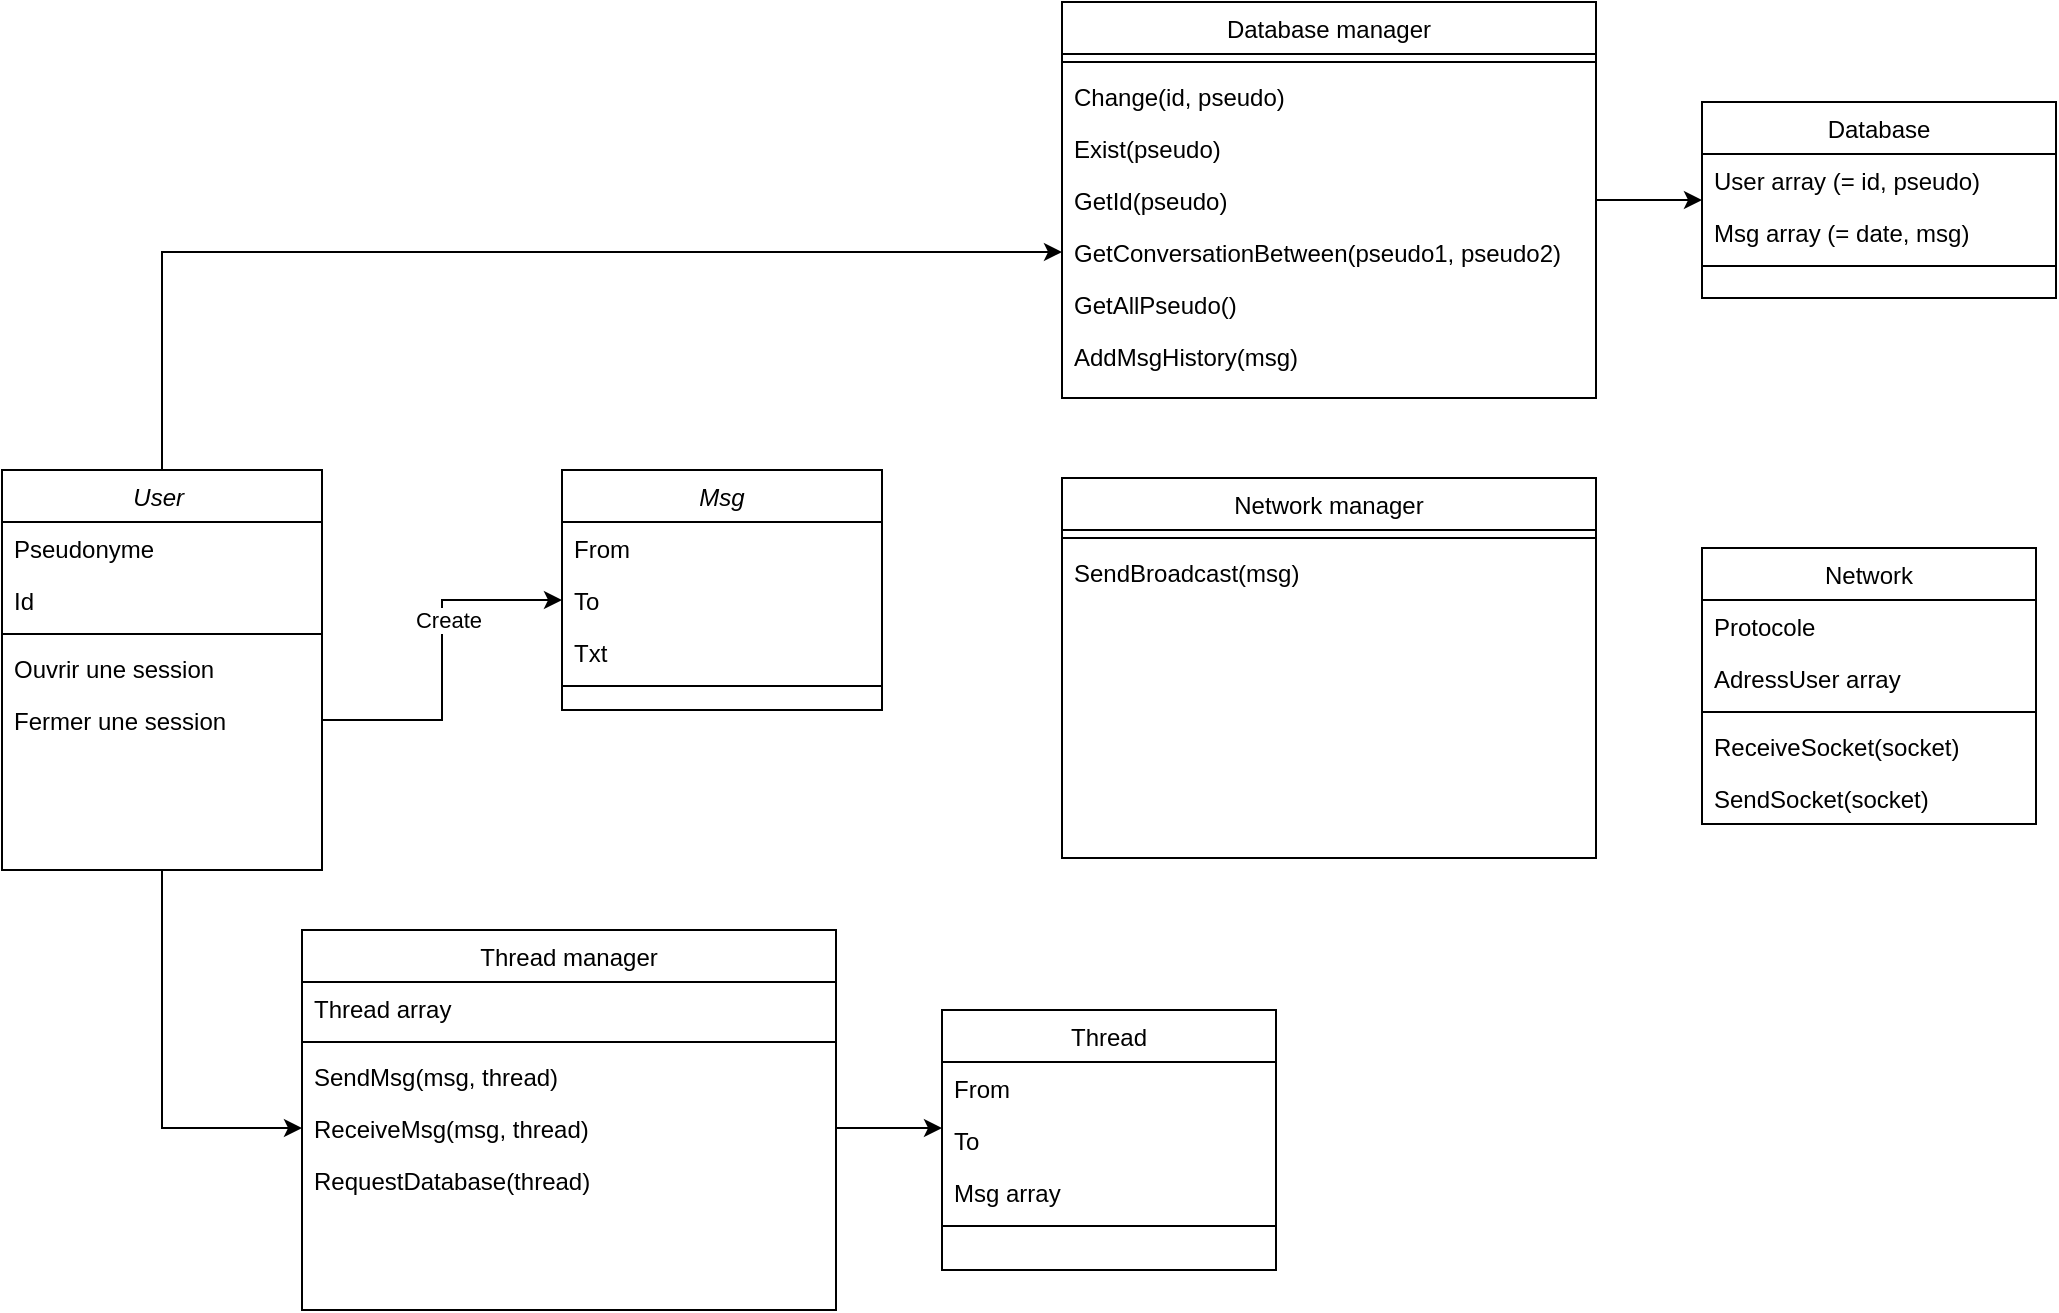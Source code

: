 <mxfile version="15.7.3" type="github">
  <diagram id="C5RBs43oDa-KdzZeNtuy" name="Page-1">
    <mxGraphModel dx="1030" dy="584" grid="1" gridSize="10" guides="1" tooltips="1" connect="1" arrows="1" fold="1" page="1" pageScale="1" pageWidth="1169" pageHeight="827" math="0" shadow="0">
      <root>
        <mxCell id="WIyWlLk6GJQsqaUBKTNV-0" />
        <mxCell id="WIyWlLk6GJQsqaUBKTNV-1" parent="WIyWlLk6GJQsqaUBKTNV-0" />
        <mxCell id="63E4yUOnh2_LdPEB8PiH-23" style="edgeStyle=orthogonalEdgeStyle;rounded=0;orthogonalLoop=1;jettySize=auto;html=1;" parent="WIyWlLk6GJQsqaUBKTNV-1" source="zkfFHV4jXpPFQw0GAbJ--0" target="HMIKSMTYk7cynWn2woGo-7" edge="1">
          <mxGeometry relative="1" as="geometry" />
        </mxCell>
        <mxCell id="63E4yUOnh2_LdPEB8PiH-25" style="edgeStyle=orthogonalEdgeStyle;rounded=0;orthogonalLoop=1;jettySize=auto;html=1;entryX=0;entryY=0.5;entryDx=0;entryDy=0;" parent="WIyWlLk6GJQsqaUBKTNV-1" source="zkfFHV4jXpPFQw0GAbJ--0" target="63E4yUOnh2_LdPEB8PiH-19" edge="1">
          <mxGeometry relative="1" as="geometry" />
        </mxCell>
        <mxCell id="zkfFHV4jXpPFQw0GAbJ--0" value="User " style="swimlane;fontStyle=2;align=center;verticalAlign=top;childLayout=stackLayout;horizontal=1;startSize=26;horizontalStack=0;resizeParent=1;resizeLast=0;collapsible=1;marginBottom=0;rounded=0;shadow=0;strokeWidth=1;" parent="WIyWlLk6GJQsqaUBKTNV-1" vertex="1">
          <mxGeometry y="280" width="160" height="200" as="geometry">
            <mxRectangle x="230" y="140" width="160" height="26" as="alternateBounds" />
          </mxGeometry>
        </mxCell>
        <mxCell id="zkfFHV4jXpPFQw0GAbJ--1" value="Pseudonyme" style="text;align=left;verticalAlign=top;spacingLeft=4;spacingRight=4;overflow=hidden;rotatable=0;points=[[0,0.5],[1,0.5]];portConstraint=eastwest;" parent="zkfFHV4jXpPFQw0GAbJ--0" vertex="1">
          <mxGeometry y="26" width="160" height="26" as="geometry" />
        </mxCell>
        <mxCell id="Q_JZJWUmGigYl2GmOni2-4" value="Id" style="text;align=left;verticalAlign=top;spacingLeft=4;spacingRight=4;overflow=hidden;rotatable=0;points=[[0,0.5],[1,0.5]];portConstraint=eastwest;" vertex="1" parent="zkfFHV4jXpPFQw0GAbJ--0">
          <mxGeometry y="52" width="160" height="26" as="geometry" />
        </mxCell>
        <mxCell id="yif2PbW8Qv6MHO3-rL-w-14" value="" style="line;html=1;strokeWidth=1;align=left;verticalAlign=middle;spacingTop=-1;spacingLeft=3;spacingRight=3;rotatable=0;labelPosition=right;points=[];portConstraint=eastwest;" parent="zkfFHV4jXpPFQw0GAbJ--0" vertex="1">
          <mxGeometry y="78" width="160" height="8" as="geometry" />
        </mxCell>
        <mxCell id="yif2PbW8Qv6MHO3-rL-w-21" value="Ouvrir une session" style="text;align=left;verticalAlign=top;spacingLeft=4;spacingRight=4;overflow=hidden;rotatable=0;points=[[0,0.5],[1,0.5]];portConstraint=eastwest;" parent="zkfFHV4jXpPFQw0GAbJ--0" vertex="1">
          <mxGeometry y="86" width="160" height="26" as="geometry" />
        </mxCell>
        <mxCell id="yif2PbW8Qv6MHO3-rL-w-24" value="Fermer une session" style="text;align=left;verticalAlign=top;spacingLeft=4;spacingRight=4;overflow=hidden;rotatable=0;points=[[0,0.5],[1,0.5]];portConstraint=eastwest;" parent="zkfFHV4jXpPFQw0GAbJ--0" vertex="1">
          <mxGeometry y="112" width="160" height="26" as="geometry" />
        </mxCell>
        <mxCell id="zkfFHV4jXpPFQw0GAbJ--6" value="Database manager" style="swimlane;fontStyle=0;align=center;verticalAlign=top;childLayout=stackLayout;horizontal=1;startSize=26;horizontalStack=0;resizeParent=1;resizeLast=0;collapsible=1;marginBottom=0;rounded=0;shadow=0;strokeWidth=1;" parent="WIyWlLk6GJQsqaUBKTNV-1" vertex="1">
          <mxGeometry x="530" y="46" width="267" height="198" as="geometry">
            <mxRectangle x="130" y="380" width="160" height="26" as="alternateBounds" />
          </mxGeometry>
        </mxCell>
        <mxCell id="HMIKSMTYk7cynWn2woGo-5" value="" style="line;html=1;strokeWidth=1;align=left;verticalAlign=middle;spacingTop=-1;spacingLeft=3;spacingRight=3;rotatable=0;labelPosition=right;points=[];portConstraint=eastwest;" parent="zkfFHV4jXpPFQw0GAbJ--6" vertex="1">
          <mxGeometry y="26" width="267" height="8" as="geometry" />
        </mxCell>
        <mxCell id="yif2PbW8Qv6MHO3-rL-w-13" value="Change(id, pseudo)" style="text;align=left;verticalAlign=top;spacingLeft=4;spacingRight=4;overflow=hidden;rotatable=0;points=[[0,0.5],[1,0.5]];portConstraint=eastwest;" parent="zkfFHV4jXpPFQw0GAbJ--6" vertex="1">
          <mxGeometry y="34" width="267" height="26" as="geometry" />
        </mxCell>
        <mxCell id="HMIKSMTYk7cynWn2woGo-4" value="Exist(pseudo)" style="text;align=left;verticalAlign=top;spacingLeft=4;spacingRight=4;overflow=hidden;rotatable=0;points=[[0,0.5],[1,0.5]];portConstraint=eastwest;" parent="zkfFHV4jXpPFQw0GAbJ--6" vertex="1">
          <mxGeometry y="60" width="267" height="26" as="geometry" />
        </mxCell>
        <mxCell id="HMIKSMTYk7cynWn2woGo-8" value="GetId(pseudo)" style="text;align=left;verticalAlign=top;spacingLeft=4;spacingRight=4;overflow=hidden;rotatable=0;points=[[0,0.5],[1,0.5]];portConstraint=eastwest;" parent="zkfFHV4jXpPFQw0GAbJ--6" vertex="1">
          <mxGeometry y="86" width="267" height="26" as="geometry" />
        </mxCell>
        <mxCell id="HMIKSMTYk7cynWn2woGo-7" value="GetConversationBetween(pseudo1, pseudo2)" style="text;align=left;verticalAlign=top;spacingLeft=4;spacingRight=4;overflow=hidden;rotatable=0;points=[[0,0.5],[1,0.5]];portConstraint=eastwest;" parent="zkfFHV4jXpPFQw0GAbJ--6" vertex="1">
          <mxGeometry y="112" width="267" height="26" as="geometry" />
        </mxCell>
        <mxCell id="HMIKSMTYk7cynWn2woGo-6" value="GetAllPseudo()" style="text;align=left;verticalAlign=top;spacingLeft=4;spacingRight=4;overflow=hidden;rotatable=0;points=[[0,0.5],[1,0.5]];portConstraint=eastwest;" parent="zkfFHV4jXpPFQw0GAbJ--6" vertex="1">
          <mxGeometry y="138" width="267" height="26" as="geometry" />
        </mxCell>
        <mxCell id="63E4yUOnh2_LdPEB8PiH-0" value="AddMsgHistory(msg)" style="text;align=left;verticalAlign=top;spacingLeft=4;spacingRight=4;overflow=hidden;rotatable=0;points=[[0,0.5],[1,0.5]];portConstraint=eastwest;" parent="zkfFHV4jXpPFQw0GAbJ--6" vertex="1">
          <mxGeometry y="164" width="267" height="26" as="geometry" />
        </mxCell>
        <mxCell id="zkfFHV4jXpPFQw0GAbJ--13" value="Network" style="swimlane;fontStyle=0;align=center;verticalAlign=top;childLayout=stackLayout;horizontal=1;startSize=26;horizontalStack=0;resizeParent=1;resizeLast=0;collapsible=1;marginBottom=0;rounded=0;shadow=0;strokeWidth=1;" parent="WIyWlLk6GJQsqaUBKTNV-1" vertex="1">
          <mxGeometry x="850" y="319" width="167" height="138" as="geometry">
            <mxRectangle x="340" y="380" width="170" height="26" as="alternateBounds" />
          </mxGeometry>
        </mxCell>
        <mxCell id="yif2PbW8Qv6MHO3-rL-w-19" value="Protocole" style="text;align=left;verticalAlign=top;spacingLeft=4;spacingRight=4;overflow=hidden;rotatable=0;points=[[0,0.5],[1,0.5]];portConstraint=eastwest;" parent="zkfFHV4jXpPFQw0GAbJ--13" vertex="1">
          <mxGeometry y="26" width="167" height="26" as="geometry" />
        </mxCell>
        <mxCell id="63E4yUOnh2_LdPEB8PiH-10" value="AdressUser array&#xa;" style="text;align=left;verticalAlign=top;spacingLeft=4;spacingRight=4;overflow=hidden;rotatable=0;points=[[0,0.5],[1,0.5]];portConstraint=eastwest;" parent="zkfFHV4jXpPFQw0GAbJ--13" vertex="1">
          <mxGeometry y="52" width="167" height="26" as="geometry" />
        </mxCell>
        <mxCell id="yif2PbW8Qv6MHO3-rL-w-16" value="" style="line;html=1;strokeWidth=1;align=left;verticalAlign=middle;spacingTop=-1;spacingLeft=3;spacingRight=3;rotatable=0;labelPosition=right;points=[];portConstraint=eastwest;" parent="zkfFHV4jXpPFQw0GAbJ--13" vertex="1">
          <mxGeometry y="78" width="167" height="8" as="geometry" />
        </mxCell>
        <mxCell id="63E4yUOnh2_LdPEB8PiH-20" value="ReceiveSocket(socket)" style="text;align=left;verticalAlign=top;spacingLeft=4;spacingRight=4;overflow=hidden;rotatable=0;points=[[0,0.5],[1,0.5]];portConstraint=eastwest;" parent="zkfFHV4jXpPFQw0GAbJ--13" vertex="1">
          <mxGeometry y="86" width="167" height="26" as="geometry" />
        </mxCell>
        <mxCell id="63E4yUOnh2_LdPEB8PiH-21" value="SendSocket(socket)" style="text;align=left;verticalAlign=top;spacingLeft=4;spacingRight=4;overflow=hidden;rotatable=0;points=[[0,0.5],[1,0.5]];portConstraint=eastwest;" parent="zkfFHV4jXpPFQw0GAbJ--13" vertex="1">
          <mxGeometry y="112" width="167" height="26" as="geometry" />
        </mxCell>
        <mxCell id="yif2PbW8Qv6MHO3-rL-w-32" value="Database&#xa;" style="swimlane;fontStyle=0;align=center;verticalAlign=top;childLayout=stackLayout;horizontal=1;startSize=26;horizontalStack=0;resizeParent=1;resizeLast=0;collapsible=1;marginBottom=0;rounded=0;shadow=0;strokeWidth=1;" parent="WIyWlLk6GJQsqaUBKTNV-1" vertex="1">
          <mxGeometry x="850" y="96" width="177" height="98" as="geometry">
            <mxRectangle x="130" y="380" width="160" height="26" as="alternateBounds" />
          </mxGeometry>
        </mxCell>
        <mxCell id="200wYuHBbAT1N3AeDyV0-1" value="User array (= id, pseudo)&#xa;" style="text;align=left;verticalAlign=top;spacingLeft=4;spacingRight=4;overflow=hidden;rotatable=0;points=[[0,0.5],[1,0.5]];portConstraint=eastwest;" parent="yif2PbW8Qv6MHO3-rL-w-32" vertex="1">
          <mxGeometry y="26" width="177" height="26" as="geometry" />
        </mxCell>
        <mxCell id="HMIKSMTYk7cynWn2woGo-1" value="Msg array (= date,  msg)&#xa;" style="text;align=left;verticalAlign=top;spacingLeft=4;spacingRight=4;overflow=hidden;rotatable=0;points=[[0,0.5],[1,0.5]];portConstraint=eastwest;" parent="yif2PbW8Qv6MHO3-rL-w-32" vertex="1">
          <mxGeometry y="52" width="177" height="26" as="geometry" />
        </mxCell>
        <mxCell id="yif2PbW8Qv6MHO3-rL-w-33" value="" style="line;html=1;strokeWidth=1;align=left;verticalAlign=middle;spacingTop=-1;spacingLeft=3;spacingRight=3;rotatable=0;labelPosition=right;points=[];portConstraint=eastwest;" parent="yif2PbW8Qv6MHO3-rL-w-32" vertex="1">
          <mxGeometry y="78" width="177" height="8" as="geometry" />
        </mxCell>
        <mxCell id="63E4yUOnh2_LdPEB8PiH-2" value="Network manager" style="swimlane;fontStyle=0;align=center;verticalAlign=top;childLayout=stackLayout;horizontal=1;startSize=26;horizontalStack=0;resizeParent=1;resizeLast=0;collapsible=1;marginBottom=0;rounded=0;shadow=0;strokeWidth=1;" parent="WIyWlLk6GJQsqaUBKTNV-1" vertex="1">
          <mxGeometry x="530" y="284" width="267" height="190" as="geometry">
            <mxRectangle x="130" y="380" width="160" height="26" as="alternateBounds" />
          </mxGeometry>
        </mxCell>
        <mxCell id="63E4yUOnh2_LdPEB8PiH-3" value="" style="line;html=1;strokeWidth=1;align=left;verticalAlign=middle;spacingTop=-1;spacingLeft=3;spacingRight=3;rotatable=0;labelPosition=right;points=[];portConstraint=eastwest;" parent="63E4yUOnh2_LdPEB8PiH-2" vertex="1">
          <mxGeometry y="26" width="267" height="8" as="geometry" />
        </mxCell>
        <mxCell id="63E4yUOnh2_LdPEB8PiH-33" value="SendBroadcast(msg)" style="text;align=left;verticalAlign=top;spacingLeft=4;spacingRight=4;overflow=hidden;rotatable=0;points=[[0,0.5],[1,0.5]];portConstraint=eastwest;" parent="63E4yUOnh2_LdPEB8PiH-2" vertex="1">
          <mxGeometry y="34" width="267" height="26" as="geometry" />
        </mxCell>
        <mxCell id="63E4yUOnh2_LdPEB8PiH-11" value="Thread" style="swimlane;fontStyle=0;align=center;verticalAlign=top;childLayout=stackLayout;horizontal=1;startSize=26;horizontalStack=0;resizeParent=1;resizeLast=0;collapsible=1;marginBottom=0;rounded=0;shadow=0;strokeWidth=1;" parent="WIyWlLk6GJQsqaUBKTNV-1" vertex="1">
          <mxGeometry x="470" y="550" width="167" height="130" as="geometry">
            <mxRectangle x="340" y="380" width="170" height="26" as="alternateBounds" />
          </mxGeometry>
        </mxCell>
        <mxCell id="Q_JZJWUmGigYl2GmOni2-0" value="From" style="text;align=left;verticalAlign=top;spacingLeft=4;spacingRight=4;overflow=hidden;rotatable=0;points=[[0,0.5],[1,0.5]];portConstraint=eastwest;" vertex="1" parent="63E4yUOnh2_LdPEB8PiH-11">
          <mxGeometry y="26" width="167" height="26" as="geometry" />
        </mxCell>
        <mxCell id="Q_JZJWUmGigYl2GmOni2-1" value="To" style="text;align=left;verticalAlign=top;spacingLeft=4;spacingRight=4;overflow=hidden;rotatable=0;points=[[0,0.5],[1,0.5]];portConstraint=eastwest;" vertex="1" parent="63E4yUOnh2_LdPEB8PiH-11">
          <mxGeometry y="52" width="167" height="26" as="geometry" />
        </mxCell>
        <mxCell id="Q_JZJWUmGigYl2GmOni2-2" value="Msg array" style="text;align=left;verticalAlign=top;spacingLeft=4;spacingRight=4;overflow=hidden;rotatable=0;points=[[0,0.5],[1,0.5]];portConstraint=eastwest;" vertex="1" parent="63E4yUOnh2_LdPEB8PiH-11">
          <mxGeometry y="78" width="167" height="26" as="geometry" />
        </mxCell>
        <mxCell id="63E4yUOnh2_LdPEB8PiH-14" value="" style="line;html=1;strokeWidth=1;align=left;verticalAlign=middle;spacingTop=-1;spacingLeft=3;spacingRight=3;rotatable=0;labelPosition=right;points=[];portConstraint=eastwest;" parent="63E4yUOnh2_LdPEB8PiH-11" vertex="1">
          <mxGeometry y="104" width="167" height="8" as="geometry" />
        </mxCell>
        <mxCell id="63E4yUOnh2_LdPEB8PiH-15" value="Thread manager" style="swimlane;fontStyle=0;align=center;verticalAlign=top;childLayout=stackLayout;horizontal=1;startSize=26;horizontalStack=0;resizeParent=1;resizeLast=0;collapsible=1;marginBottom=0;rounded=0;shadow=0;strokeWidth=1;" parent="WIyWlLk6GJQsqaUBKTNV-1" vertex="1">
          <mxGeometry x="150" y="510" width="267" height="190" as="geometry">
            <mxRectangle x="130" y="380" width="160" height="26" as="alternateBounds" />
          </mxGeometry>
        </mxCell>
        <mxCell id="63E4yUOnh2_LdPEB8PiH-17" value="Thread array" style="text;align=left;verticalAlign=top;spacingLeft=4;spacingRight=4;overflow=hidden;rotatable=0;points=[[0,0.5],[1,0.5]];portConstraint=eastwest;" parent="63E4yUOnh2_LdPEB8PiH-15" vertex="1">
          <mxGeometry y="26" width="267" height="26" as="geometry" />
        </mxCell>
        <mxCell id="63E4yUOnh2_LdPEB8PiH-16" value="" style="line;html=1;strokeWidth=1;align=left;verticalAlign=middle;spacingTop=-1;spacingLeft=3;spacingRight=3;rotatable=0;labelPosition=right;points=[];portConstraint=eastwest;" parent="63E4yUOnh2_LdPEB8PiH-15" vertex="1">
          <mxGeometry y="52" width="267" height="8" as="geometry" />
        </mxCell>
        <mxCell id="63E4yUOnh2_LdPEB8PiH-18" value="SendMsg(msg, thread)" style="text;align=left;verticalAlign=top;spacingLeft=4;spacingRight=4;overflow=hidden;rotatable=0;points=[[0,0.5],[1,0.5]];portConstraint=eastwest;" parent="63E4yUOnh2_LdPEB8PiH-15" vertex="1">
          <mxGeometry y="60" width="267" height="26" as="geometry" />
        </mxCell>
        <mxCell id="63E4yUOnh2_LdPEB8PiH-19" value="ReceiveMsg(msg, thread)" style="text;align=left;verticalAlign=top;spacingLeft=4;spacingRight=4;overflow=hidden;rotatable=0;points=[[0,0.5],[1,0.5]];portConstraint=eastwest;" parent="63E4yUOnh2_LdPEB8PiH-15" vertex="1">
          <mxGeometry y="86" width="267" height="26" as="geometry" />
        </mxCell>
        <mxCell id="63E4yUOnh2_LdPEB8PiH-22" value="RequestDatabase(thread)" style="text;align=left;verticalAlign=top;spacingLeft=4;spacingRight=4;overflow=hidden;rotatable=0;points=[[0,0.5],[1,0.5]];portConstraint=eastwest;" parent="63E4yUOnh2_LdPEB8PiH-15" vertex="1">
          <mxGeometry y="112" width="267" height="26" as="geometry" />
        </mxCell>
        <mxCell id="63E4yUOnh2_LdPEB8PiH-28" style="edgeStyle=orthogonalEdgeStyle;rounded=0;orthogonalLoop=1;jettySize=auto;html=1;" parent="WIyWlLk6GJQsqaUBKTNV-1" source="63E4yUOnh2_LdPEB8PiH-19" edge="1">
          <mxGeometry relative="1" as="geometry">
            <mxPoint x="470" y="609" as="targetPoint" />
          </mxGeometry>
        </mxCell>
        <mxCell id="63E4yUOnh2_LdPEB8PiH-30" style="edgeStyle=orthogonalEdgeStyle;rounded=0;orthogonalLoop=1;jettySize=auto;html=1;entryX=0;entryY=0.5;entryDx=0;entryDy=0;" parent="WIyWlLk6GJQsqaUBKTNV-1" source="HMIKSMTYk7cynWn2woGo-8" target="yif2PbW8Qv6MHO3-rL-w-32" edge="1">
          <mxGeometry relative="1" as="geometry" />
        </mxCell>
        <mxCell id="63E4yUOnh2_LdPEB8PiH-34" value="Msg" style="swimlane;fontStyle=2;align=center;verticalAlign=top;childLayout=stackLayout;horizontal=1;startSize=26;horizontalStack=0;resizeParent=1;resizeLast=0;collapsible=1;marginBottom=0;rounded=0;shadow=0;strokeWidth=1;" parent="WIyWlLk6GJQsqaUBKTNV-1" vertex="1">
          <mxGeometry x="280" y="280" width="160" height="120" as="geometry">
            <mxRectangle x="230" y="140" width="160" height="26" as="alternateBounds" />
          </mxGeometry>
        </mxCell>
        <mxCell id="63E4yUOnh2_LdPEB8PiH-35" value="From" style="text;align=left;verticalAlign=top;spacingLeft=4;spacingRight=4;overflow=hidden;rotatable=0;points=[[0,0.5],[1,0.5]];portConstraint=eastwest;" parent="63E4yUOnh2_LdPEB8PiH-34" vertex="1">
          <mxGeometry y="26" width="160" height="26" as="geometry" />
        </mxCell>
        <mxCell id="63E4yUOnh2_LdPEB8PiH-39" value="To" style="text;align=left;verticalAlign=top;spacingLeft=4;spacingRight=4;overflow=hidden;rotatable=0;points=[[0,0.5],[1,0.5]];portConstraint=eastwest;" parent="63E4yUOnh2_LdPEB8PiH-34" vertex="1">
          <mxGeometry y="52" width="160" height="26" as="geometry" />
        </mxCell>
        <mxCell id="63E4yUOnh2_LdPEB8PiH-40" value="Txt" style="text;align=left;verticalAlign=top;spacingLeft=4;spacingRight=4;overflow=hidden;rotatable=0;points=[[0,0.5],[1,0.5]];portConstraint=eastwest;" parent="63E4yUOnh2_LdPEB8PiH-34" vertex="1">
          <mxGeometry y="78" width="160" height="26" as="geometry" />
        </mxCell>
        <mxCell id="63E4yUOnh2_LdPEB8PiH-36" value="" style="line;html=1;strokeWidth=1;align=left;verticalAlign=middle;spacingTop=-1;spacingLeft=3;spacingRight=3;rotatable=0;labelPosition=right;points=[];portConstraint=eastwest;" parent="63E4yUOnh2_LdPEB8PiH-34" vertex="1">
          <mxGeometry y="104" width="160" height="8" as="geometry" />
        </mxCell>
        <mxCell id="63E4yUOnh2_LdPEB8PiH-41" style="edgeStyle=orthogonalEdgeStyle;rounded=0;orthogonalLoop=1;jettySize=auto;html=1;entryX=0;entryY=0.5;entryDx=0;entryDy=0;" parent="WIyWlLk6GJQsqaUBKTNV-1" source="yif2PbW8Qv6MHO3-rL-w-24" target="63E4yUOnh2_LdPEB8PiH-39" edge="1">
          <mxGeometry relative="1" as="geometry" />
        </mxCell>
        <mxCell id="63E4yUOnh2_LdPEB8PiH-42" value="Create" style="edgeLabel;html=1;align=center;verticalAlign=middle;resizable=0;points=[];" parent="63E4yUOnh2_LdPEB8PiH-41" vertex="1" connectable="0">
          <mxGeometry x="0.169" y="-3" relative="1" as="geometry">
            <mxPoint y="-5" as="offset" />
          </mxGeometry>
        </mxCell>
      </root>
    </mxGraphModel>
  </diagram>
</mxfile>
